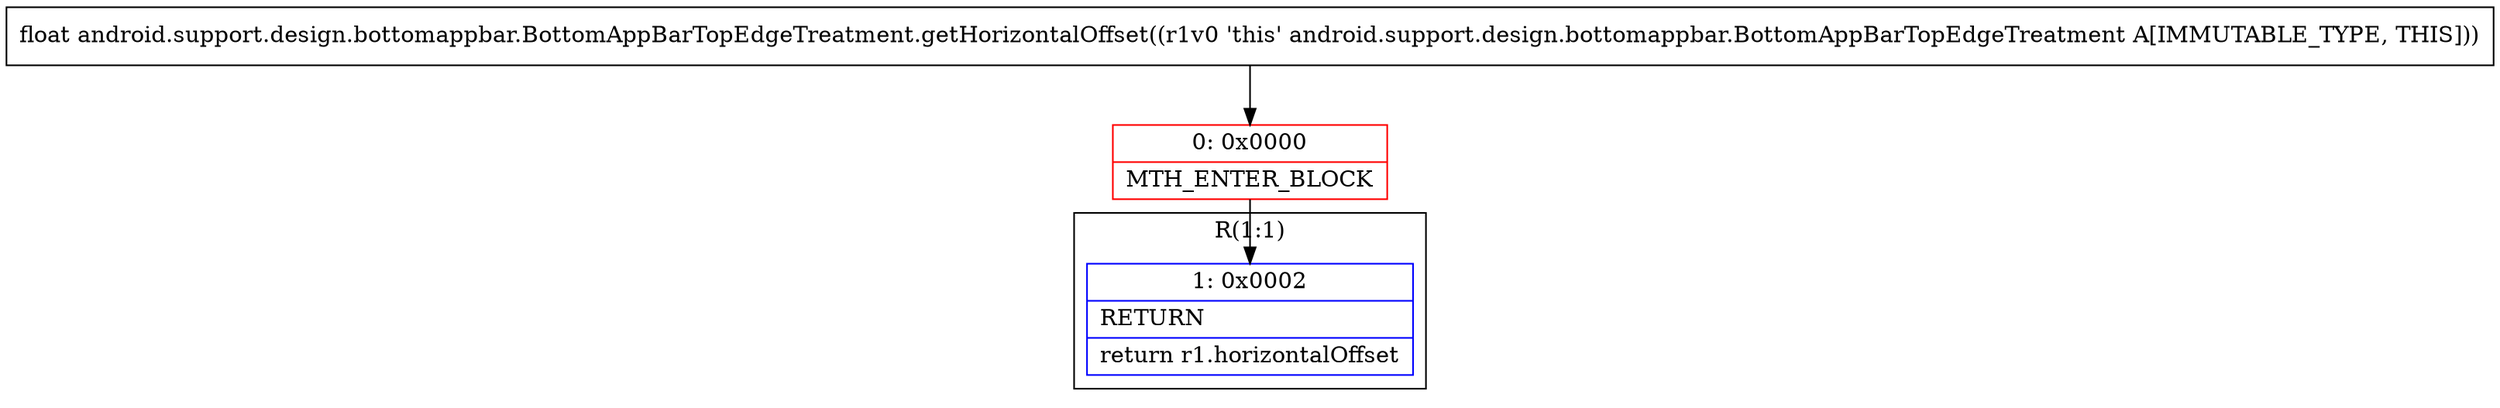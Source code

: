 digraph "CFG forandroid.support.design.bottomappbar.BottomAppBarTopEdgeTreatment.getHorizontalOffset()F" {
subgraph cluster_Region_1141835788 {
label = "R(1:1)";
node [shape=record,color=blue];
Node_1 [shape=record,label="{1\:\ 0x0002|RETURN\l|return r1.horizontalOffset\l}"];
}
Node_0 [shape=record,color=red,label="{0\:\ 0x0000|MTH_ENTER_BLOCK\l}"];
MethodNode[shape=record,label="{float android.support.design.bottomappbar.BottomAppBarTopEdgeTreatment.getHorizontalOffset((r1v0 'this' android.support.design.bottomappbar.BottomAppBarTopEdgeTreatment A[IMMUTABLE_TYPE, THIS])) }"];
MethodNode -> Node_0;
Node_0 -> Node_1;
}

